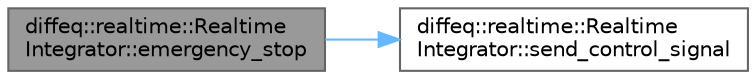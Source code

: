 digraph "diffeq::realtime::RealtimeIntegrator::emergency_stop"
{
 // LATEX_PDF_SIZE
  bgcolor="transparent";
  edge [fontname=Helvetica,fontsize=10,labelfontname=Helvetica,labelfontsize=10];
  node [fontname=Helvetica,fontsize=10,shape=box,height=0.2,width=0.4];
  rankdir="LR";
  Node1 [id="Node000001",label="diffeq::realtime::Realtime\lIntegrator::emergency_stop",height=0.2,width=0.4,color="gray40", fillcolor="grey60", style="filled", fontcolor="black",tooltip="Emergency stop - immediately halt integration."];
  Node1 -> Node2 [id="edge1_Node000001_Node000002",color="steelblue1",style="solid",tooltip=" "];
  Node2 [id="Node000002",label="diffeq::realtime::Realtime\lIntegrator::send_control_signal",height=0.2,width=0.4,color="grey40", fillcolor="white", style="filled",URL="$classdiffeq_1_1realtime_1_1_realtime_integrator.html#a26013c6d1b0b930b78090117fa2c546e",tooltip="Send control signal (for robotics applications)"];
}

